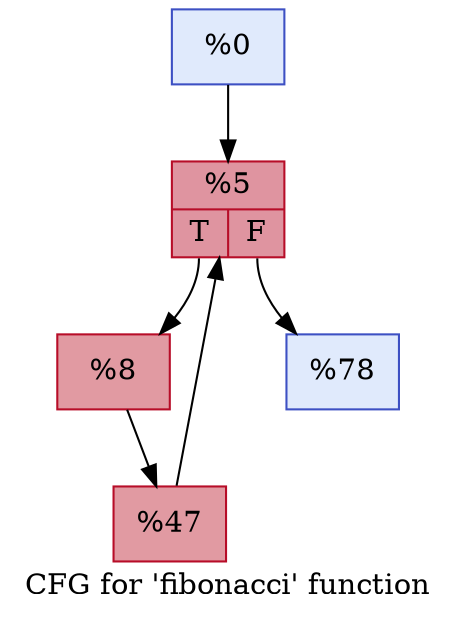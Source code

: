 digraph "CFG for 'fibonacci' function" {
	label="CFG for 'fibonacci' function";

	Node0x564260db1a40 [shape=record,color="#3d50c3ff", style=filled, fillcolor="#b9d0f970",label="{%0}"];
	Node0x564260db1a40 -> Node0x564260db6500;
	Node0x564260db6500 [shape=record,color="#b70d28ff", style=filled, fillcolor="#b70d2870",label="{%5|{<s0>T|<s1>F}}"];
	Node0x564260db6500:s0 -> Node0x564260db6660;
	Node0x564260db6500:s1 -> Node0x564260db66b0;
	Node0x564260db6660 [shape=record,color="#b70d28ff", style=filled, fillcolor="#bb1b2c70",label="{%8}"];
	Node0x564260db6660 -> Node0x564260db80f0;
	Node0x564260db80f0 [shape=record,color="#b70d28ff", style=filled, fillcolor="#bb1b2c70",label="{%47}"];
	Node0x564260db80f0 -> Node0x564260db6500;
	Node0x564260db66b0 [shape=record,color="#3d50c3ff", style=filled, fillcolor="#b9d0f970",label="{%78}"];
}
